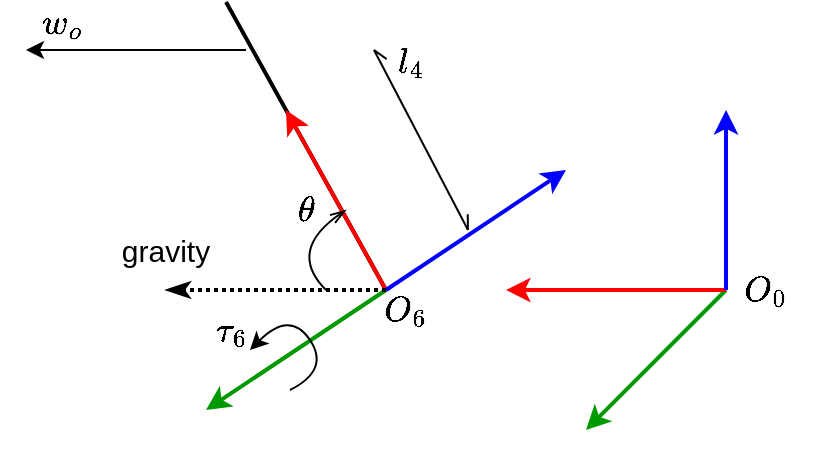<mxfile version="13.5.8" type="device"><diagram id="Tzyrjgy7YH1t_0Cxbwuy" name="Page-1"><mxGraphModel dx="942" dy="596" grid="1" gridSize="10" guides="1" tooltips="1" connect="1" arrows="1" fold="1" page="1" pageScale="1" pageWidth="850" pageHeight="1100" math="1" shadow="0"><root><mxCell id="0"/><mxCell id="1" parent="0"/><mxCell id="t09MNn5y1NjChK8zGHyH-12" value="" style="endArrow=none;html=1;strokeWidth=2;fontSize=15;exitX=0.25;exitY=0;exitDx=0;exitDy=0;" edge="1" parent="1" source="t09MNn5y1NjChK8zGHyH-10"><mxGeometry width="50" height="50" relative="1" as="geometry"><mxPoint x="400" y="330" as="sourcePoint"/><mxPoint x="310" y="176" as="targetPoint"/></mxGeometry></mxCell><mxCell id="t09MNn5y1NjChK8zGHyH-1" value="" style="endArrow=classic;html=1;strokeWidth=2;strokeColor=#009900;" edge="1" parent="1"><mxGeometry width="50" height="50" relative="1" as="geometry"><mxPoint x="560" y="320" as="sourcePoint"/><mxPoint x="490" y="390" as="targetPoint"/></mxGeometry></mxCell><mxCell id="t09MNn5y1NjChK8zGHyH-2" value="" style="endArrow=classic;html=1;strokeWidth=2;strokeColor=#FF0000;" edge="1" parent="1"><mxGeometry width="50" height="50" relative="1" as="geometry"><mxPoint x="560" y="320" as="sourcePoint"/><mxPoint x="450" y="320" as="targetPoint"/></mxGeometry></mxCell><mxCell id="t09MNn5y1NjChK8zGHyH-3" value="" style="endArrow=classic;html=1;rounded=1;strokeWidth=2;strokeColor=#0000FF;" edge="1" parent="1"><mxGeometry width="50" height="50" relative="1" as="geometry"><mxPoint x="560" y="320" as="sourcePoint"/><mxPoint x="560" y="230" as="targetPoint"/></mxGeometry></mxCell><mxCell id="t09MNn5y1NjChK8zGHyH-4" value="" style="endArrow=classic;html=1;strokeWidth=2;strokeColor=#009900;" edge="1" parent="1"><mxGeometry width="50" height="50" relative="1" as="geometry"><mxPoint x="390" y="320" as="sourcePoint"/><mxPoint x="300" y="380" as="targetPoint"/></mxGeometry></mxCell><mxCell id="t09MNn5y1NjChK8zGHyH-5" value="" style="endArrow=classic;html=1;strokeWidth=2;strokeColor=#FF0000;" edge="1" parent="1"><mxGeometry width="50" height="50" relative="1" as="geometry"><mxPoint x="390" y="320" as="sourcePoint"/><mxPoint x="340" y="230" as="targetPoint"/></mxGeometry></mxCell><mxCell id="t09MNn5y1NjChK8zGHyH-6" value="" style="endArrow=classic;html=1;rounded=1;strokeWidth=2;strokeColor=#0000FF;" edge="1" parent="1"><mxGeometry width="50" height="50" relative="1" as="geometry"><mxPoint x="390" y="320" as="sourcePoint"/><mxPoint x="480" y="260" as="targetPoint"/></mxGeometry></mxCell><mxCell id="t09MNn5y1NjChK8zGHyH-7" value="" style="endArrow=classicThin;dashed=1;html=1;dashPattern=1 1;strokeWidth=2;startArrow=none;startFill=0;endFill=1;" edge="1" parent="1"><mxGeometry width="50" height="50" relative="1" as="geometry"><mxPoint x="390" y="320" as="sourcePoint"/><mxPoint x="280" y="320" as="targetPoint"/></mxGeometry></mxCell><mxCell id="t09MNn5y1NjChK8zGHyH-8" value="gravity " style="text;html=1;strokeColor=none;fillColor=none;align=center;verticalAlign=middle;whiteSpace=wrap;rounded=0;fontSize=15;" vertex="1" parent="1"><mxGeometry x="260" y="290" width="40" height="20" as="geometry"/></mxCell><mxCell id="t09MNn5y1NjChK8zGHyH-9" value="" style="curved=1;endArrow=openThin;html=1;strokeWidth=1;fontSize=15;endFill=0;" edge="1" parent="1"><mxGeometry width="50" height="50" relative="1" as="geometry"><mxPoint x="360" y="320" as="sourcePoint"/><mxPoint x="370" y="280" as="targetPoint"/><Array as="points"><mxPoint x="340" y="300"/></Array></mxGeometry></mxCell><mxCell id="t09MNn5y1NjChK8zGHyH-10" value="$$O_6$$" style="text;html=1;strokeColor=none;fillColor=none;align=center;verticalAlign=middle;whiteSpace=wrap;rounded=0;fontSize=15;" vertex="1" parent="1"><mxGeometry x="380" y="320" width="40" height="20" as="geometry"/></mxCell><mxCell id="t09MNn5y1NjChK8zGHyH-11" value="$$O_0$$" style="text;html=1;strokeColor=none;fillColor=none;align=center;verticalAlign=middle;whiteSpace=wrap;rounded=0;fontSize=15;" vertex="1" parent="1"><mxGeometry x="560" y="310" width="40" height="20" as="geometry"/></mxCell><mxCell id="t09MNn5y1NjChK8zGHyH-13" value="$$\theta$$" style="text;html=1;strokeColor=none;fillColor=none;align=center;verticalAlign=middle;whiteSpace=wrap;rounded=0;fontSize=15;" vertex="1" parent="1"><mxGeometry x="330" y="270" width="40" height="20" as="geometry"/></mxCell><mxCell id="t09MNn5y1NjChK8zGHyH-16" value="" style="endArrow=classic;html=1;strokeColor=#000000;strokeWidth=1;fontSize=15;" edge="1" parent="1"><mxGeometry width="50" height="50" relative="1" as="geometry"><mxPoint x="320" y="200" as="sourcePoint"/><mxPoint x="210" y="200" as="targetPoint"/></mxGeometry></mxCell><mxCell id="t09MNn5y1NjChK8zGHyH-17" value="" style="curved=1;endArrow=classic;html=1;strokeColor=#000000;strokeWidth=1;fontSize=15;" edge="1" parent="1"><mxGeometry width="50" height="50" relative="1" as="geometry"><mxPoint x="342" y="370" as="sourcePoint"/><mxPoint x="322" y="350" as="targetPoint"/><Array as="points"><mxPoint x="362" y="360"/><mxPoint x="342" y="330"/></Array></mxGeometry></mxCell><mxCell id="t09MNn5y1NjChK8zGHyH-18" value="$$w_o$$" style="text;html=1;strokeColor=none;fillColor=none;align=center;verticalAlign=middle;whiteSpace=wrap;rounded=0;fontSize=15;" vertex="1" parent="1"><mxGeometry x="208" y="176" width="40" height="20" as="geometry"/></mxCell><mxCell id="t09MNn5y1NjChK8zGHyH-19" value="$$\tau_6$$" style="text;html=1;strokeColor=none;fillColor=none;align=center;verticalAlign=middle;whiteSpace=wrap;rounded=0;fontSize=15;" vertex="1" parent="1"><mxGeometry x="293" y="330" width="40" height="20" as="geometry"/></mxCell><mxCell id="t09MNn5y1NjChK8zGHyH-20" value="" style="endArrow=openAsync;startArrow=openAsync;html=1;fontSize=15;endFill=0;startFill=0;" edge="1" parent="1"><mxGeometry width="50" height="50" relative="1" as="geometry"><mxPoint x="384" y="200" as="sourcePoint"/><mxPoint x="431" y="290" as="targetPoint"/></mxGeometry></mxCell><mxCell id="t09MNn5y1NjChK8zGHyH-21" value="$$l_4$$" style="text;html=1;strokeColor=none;fillColor=none;align=center;verticalAlign=middle;whiteSpace=wrap;rounded=0;fontSize=15;" vertex="1" parent="1"><mxGeometry x="380" y="196" width="45" height="20" as="geometry"/></mxCell></root></mxGraphModel></diagram></mxfile>